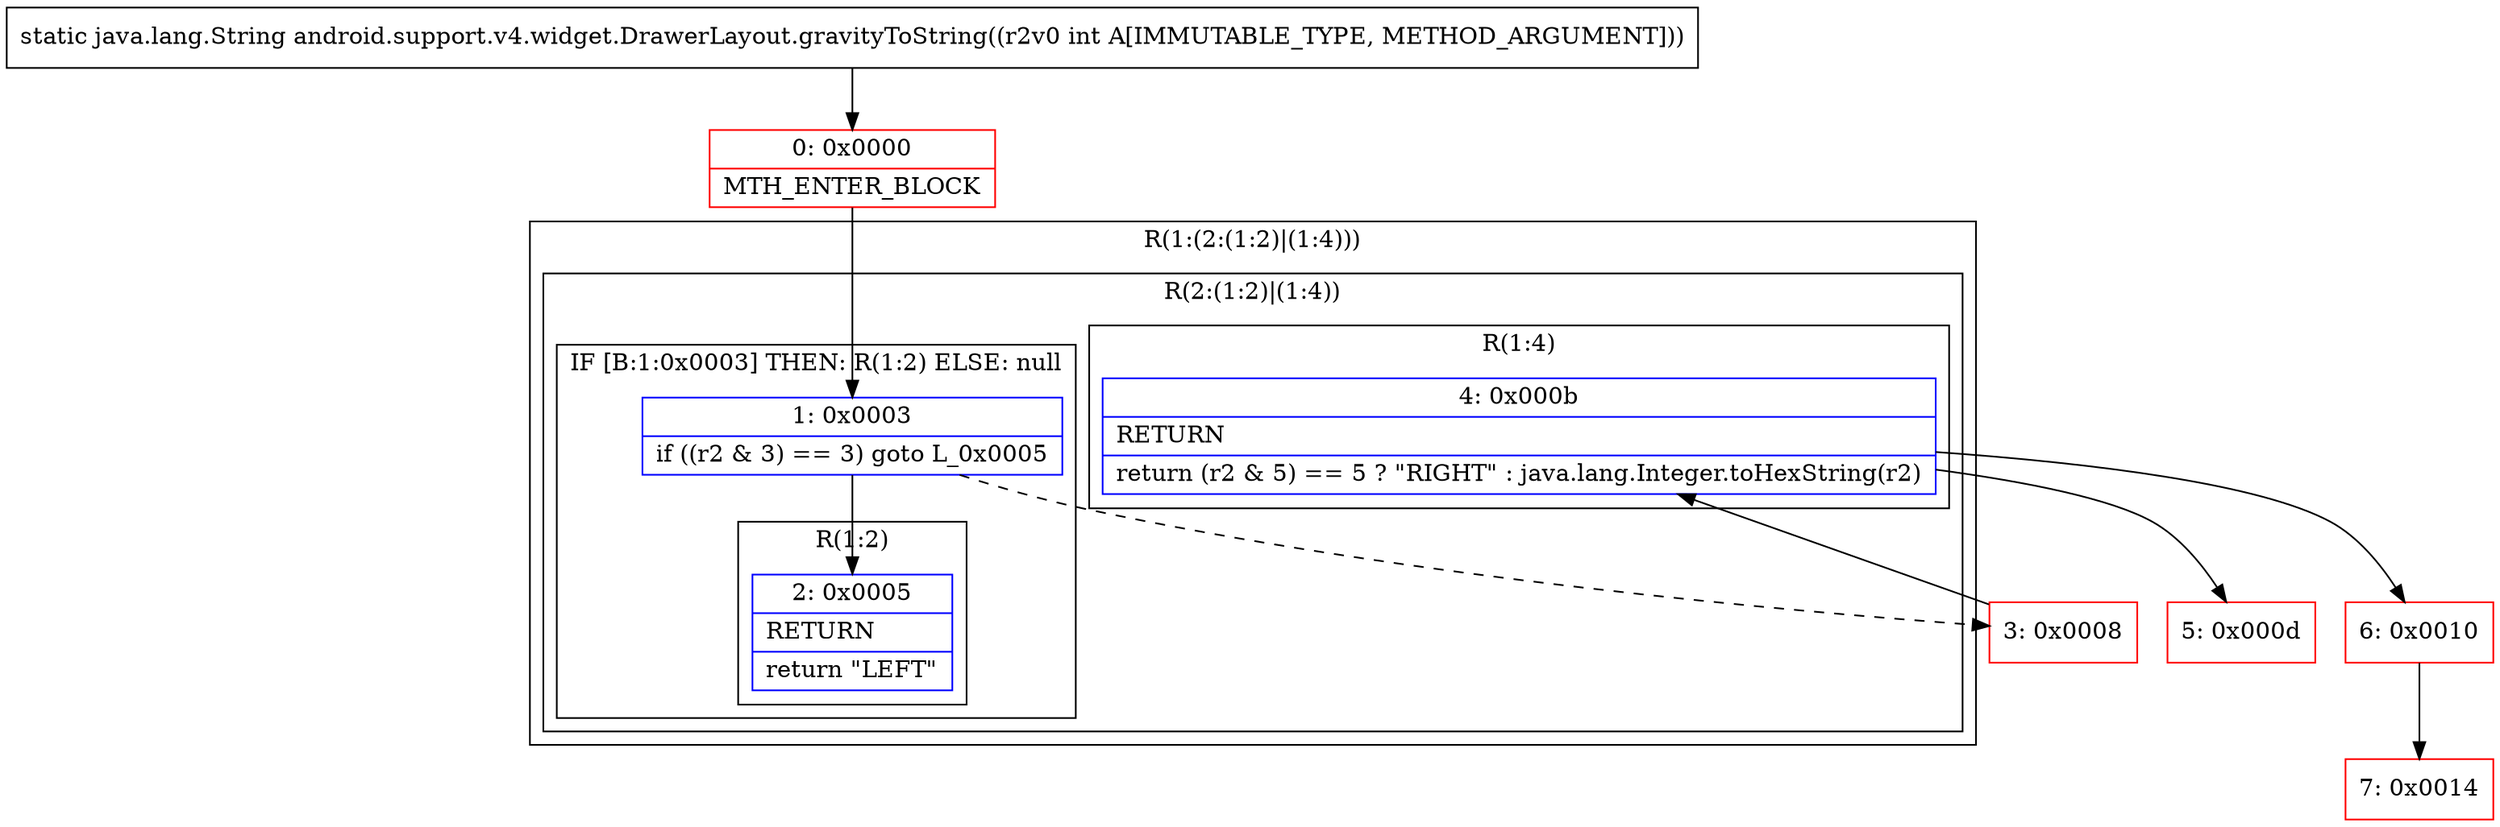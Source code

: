 digraph "CFG forandroid.support.v4.widget.DrawerLayout.gravityToString(I)Ljava\/lang\/String;" {
subgraph cluster_Region_308204879 {
label = "R(1:(2:(1:2)|(1:4)))";
node [shape=record,color=blue];
subgraph cluster_Region_1833988921 {
label = "R(2:(1:2)|(1:4))";
node [shape=record,color=blue];
subgraph cluster_IfRegion_1444429118 {
label = "IF [B:1:0x0003] THEN: R(1:2) ELSE: null";
node [shape=record,color=blue];
Node_1 [shape=record,label="{1\:\ 0x0003|if ((r2 & 3) == 3) goto L_0x0005\l}"];
subgraph cluster_Region_49173362 {
label = "R(1:2)";
node [shape=record,color=blue];
Node_2 [shape=record,label="{2\:\ 0x0005|RETURN\l|return \"LEFT\"\l}"];
}
}
subgraph cluster_Region_1727929037 {
label = "R(1:4)";
node [shape=record,color=blue];
Node_4 [shape=record,label="{4\:\ 0x000b|RETURN\l|return (r2 & 5) == 5 ? \"RIGHT\" : java.lang.Integer.toHexString(r2)\l}"];
}
}
}
Node_0 [shape=record,color=red,label="{0\:\ 0x0000|MTH_ENTER_BLOCK\l}"];
Node_3 [shape=record,color=red,label="{3\:\ 0x0008}"];
Node_5 [shape=record,color=red,label="{5\:\ 0x000d}"];
Node_6 [shape=record,color=red,label="{6\:\ 0x0010}"];
Node_7 [shape=record,color=red,label="{7\:\ 0x0014}"];
MethodNode[shape=record,label="{static java.lang.String android.support.v4.widget.DrawerLayout.gravityToString((r2v0 int A[IMMUTABLE_TYPE, METHOD_ARGUMENT])) }"];
MethodNode -> Node_0;
Node_1 -> Node_2;
Node_1 -> Node_3[style=dashed];
Node_4 -> Node_5;
Node_4 -> Node_6;
Node_0 -> Node_1;
Node_3 -> Node_4;
Node_6 -> Node_7;
}

